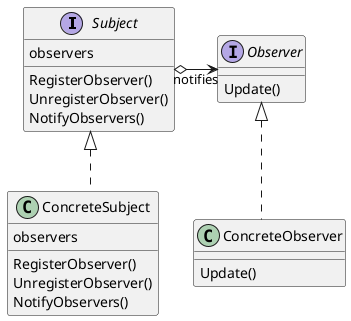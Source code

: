 @startuml
skinparam linetype ortho
interface Subject {
  observers
  {method} RegisterObserver()
  {method} UnregisterObserver()
  {method} NotifyObservers()
}
interface Observer {
  {method} Update()
}
class ConcreteSubject {
  observers
  {method} RegisterObserver()
  {method} UnregisterObserver()
  {method} NotifyObservers()
}
class ConcreteObserver {
  {method} Update()
}

Subject o-right-> Observer: notifies
ConcreteSubject .up.|> Subject
ConcreteObserver .up.|> Observer
@enduml
